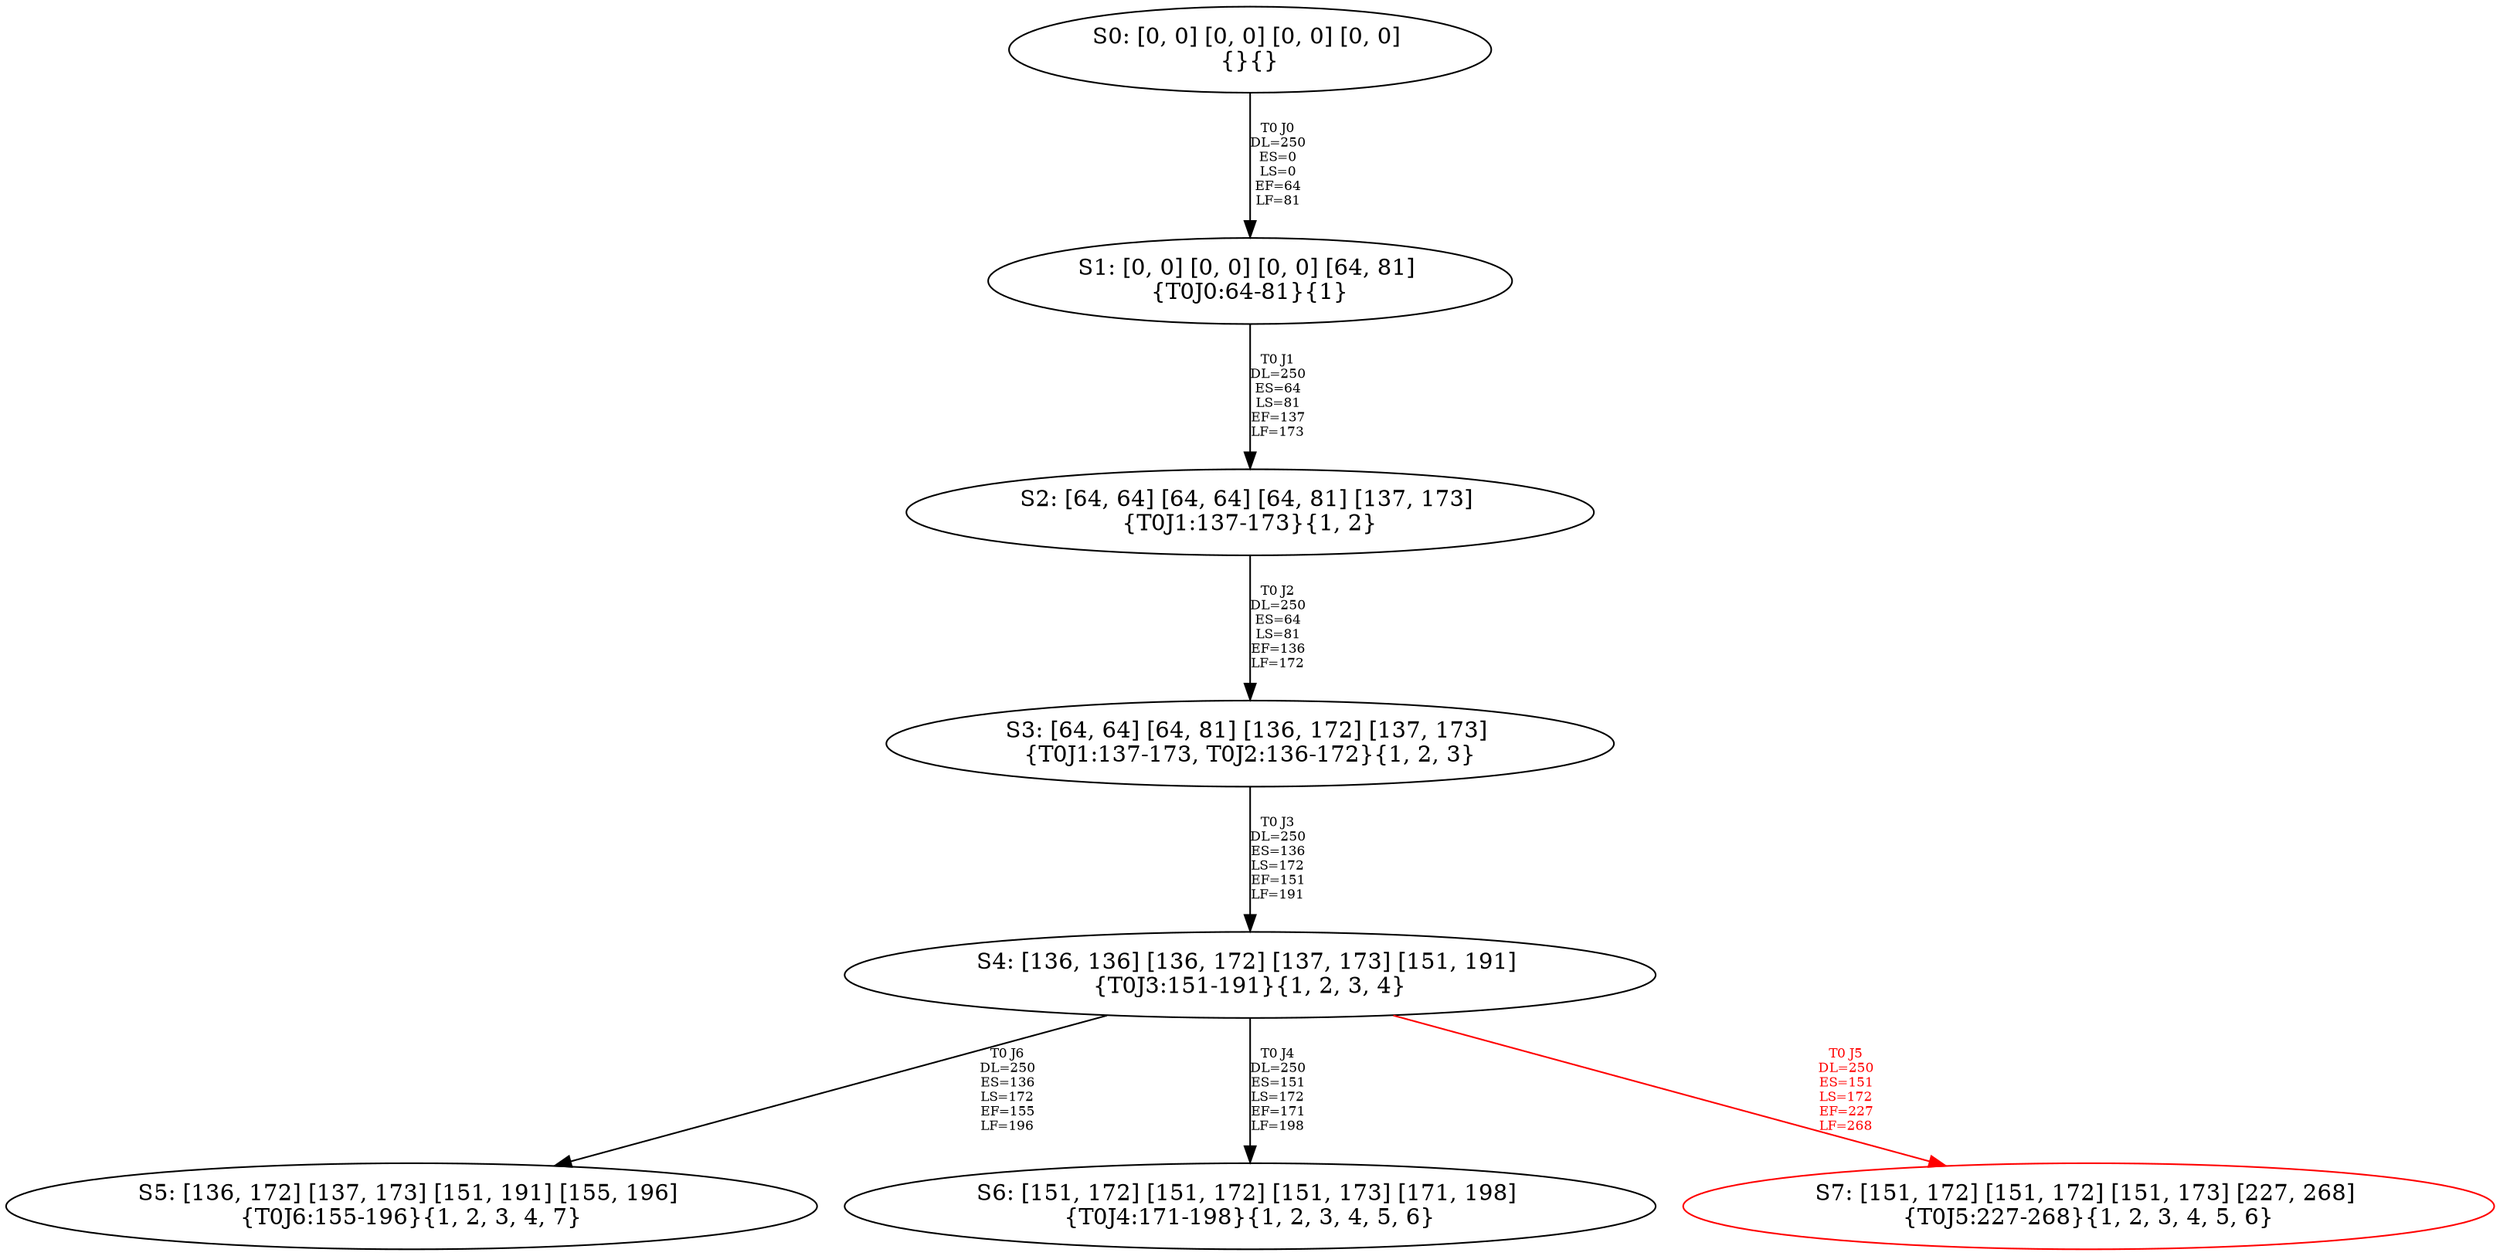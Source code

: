 digraph {
	S0[label="S0: [0, 0] [0, 0] [0, 0] [0, 0] \n{}{}"];
	S1[label="S1: [0, 0] [0, 0] [0, 0] [64, 81] \n{T0J0:64-81}{1}"];
	S2[label="S2: [64, 64] [64, 64] [64, 81] [137, 173] \n{T0J1:137-173}{1, 2}"];
	S3[label="S3: [64, 64] [64, 81] [136, 172] [137, 173] \n{T0J1:137-173, T0J2:136-172}{1, 2, 3}"];
	S4[label="S4: [136, 136] [136, 172] [137, 173] [151, 191] \n{T0J3:151-191}{1, 2, 3, 4}"];
	S5[label="S5: [136, 172] [137, 173] [151, 191] [155, 196] \n{T0J6:155-196}{1, 2, 3, 4, 7}"];
	S6[label="S6: [151, 172] [151, 172] [151, 173] [171, 198] \n{T0J4:171-198}{1, 2, 3, 4, 5, 6}"];
	S7[label="S7: [151, 172] [151, 172] [151, 173] [227, 268] \n{T0J5:227-268}{1, 2, 3, 4, 5, 6}"];
	S0 -> S1[label="T0 J0\nDL=250\nES=0\nLS=0\nEF=64\nLF=81",fontsize=8];
	S1 -> S2[label="T0 J1\nDL=250\nES=64\nLS=81\nEF=137\nLF=173",fontsize=8];
	S2 -> S3[label="T0 J2\nDL=250\nES=64\nLS=81\nEF=136\nLF=172",fontsize=8];
	S3 -> S4[label="T0 J3\nDL=250\nES=136\nLS=172\nEF=151\nLF=191",fontsize=8];
	S4 -> S6[label="T0 J4\nDL=250\nES=151\nLS=172\nEF=171\nLF=198",fontsize=8];
	S4 -> S7[label="T0 J5\nDL=250\nES=151\nLS=172\nEF=227\nLF=268",color=Red,fontcolor=Red,fontsize=8];
S7[color=Red];
	S4 -> S5[label="T0 J6\nDL=250\nES=136\nLS=172\nEF=155\nLF=196",fontsize=8];
}

